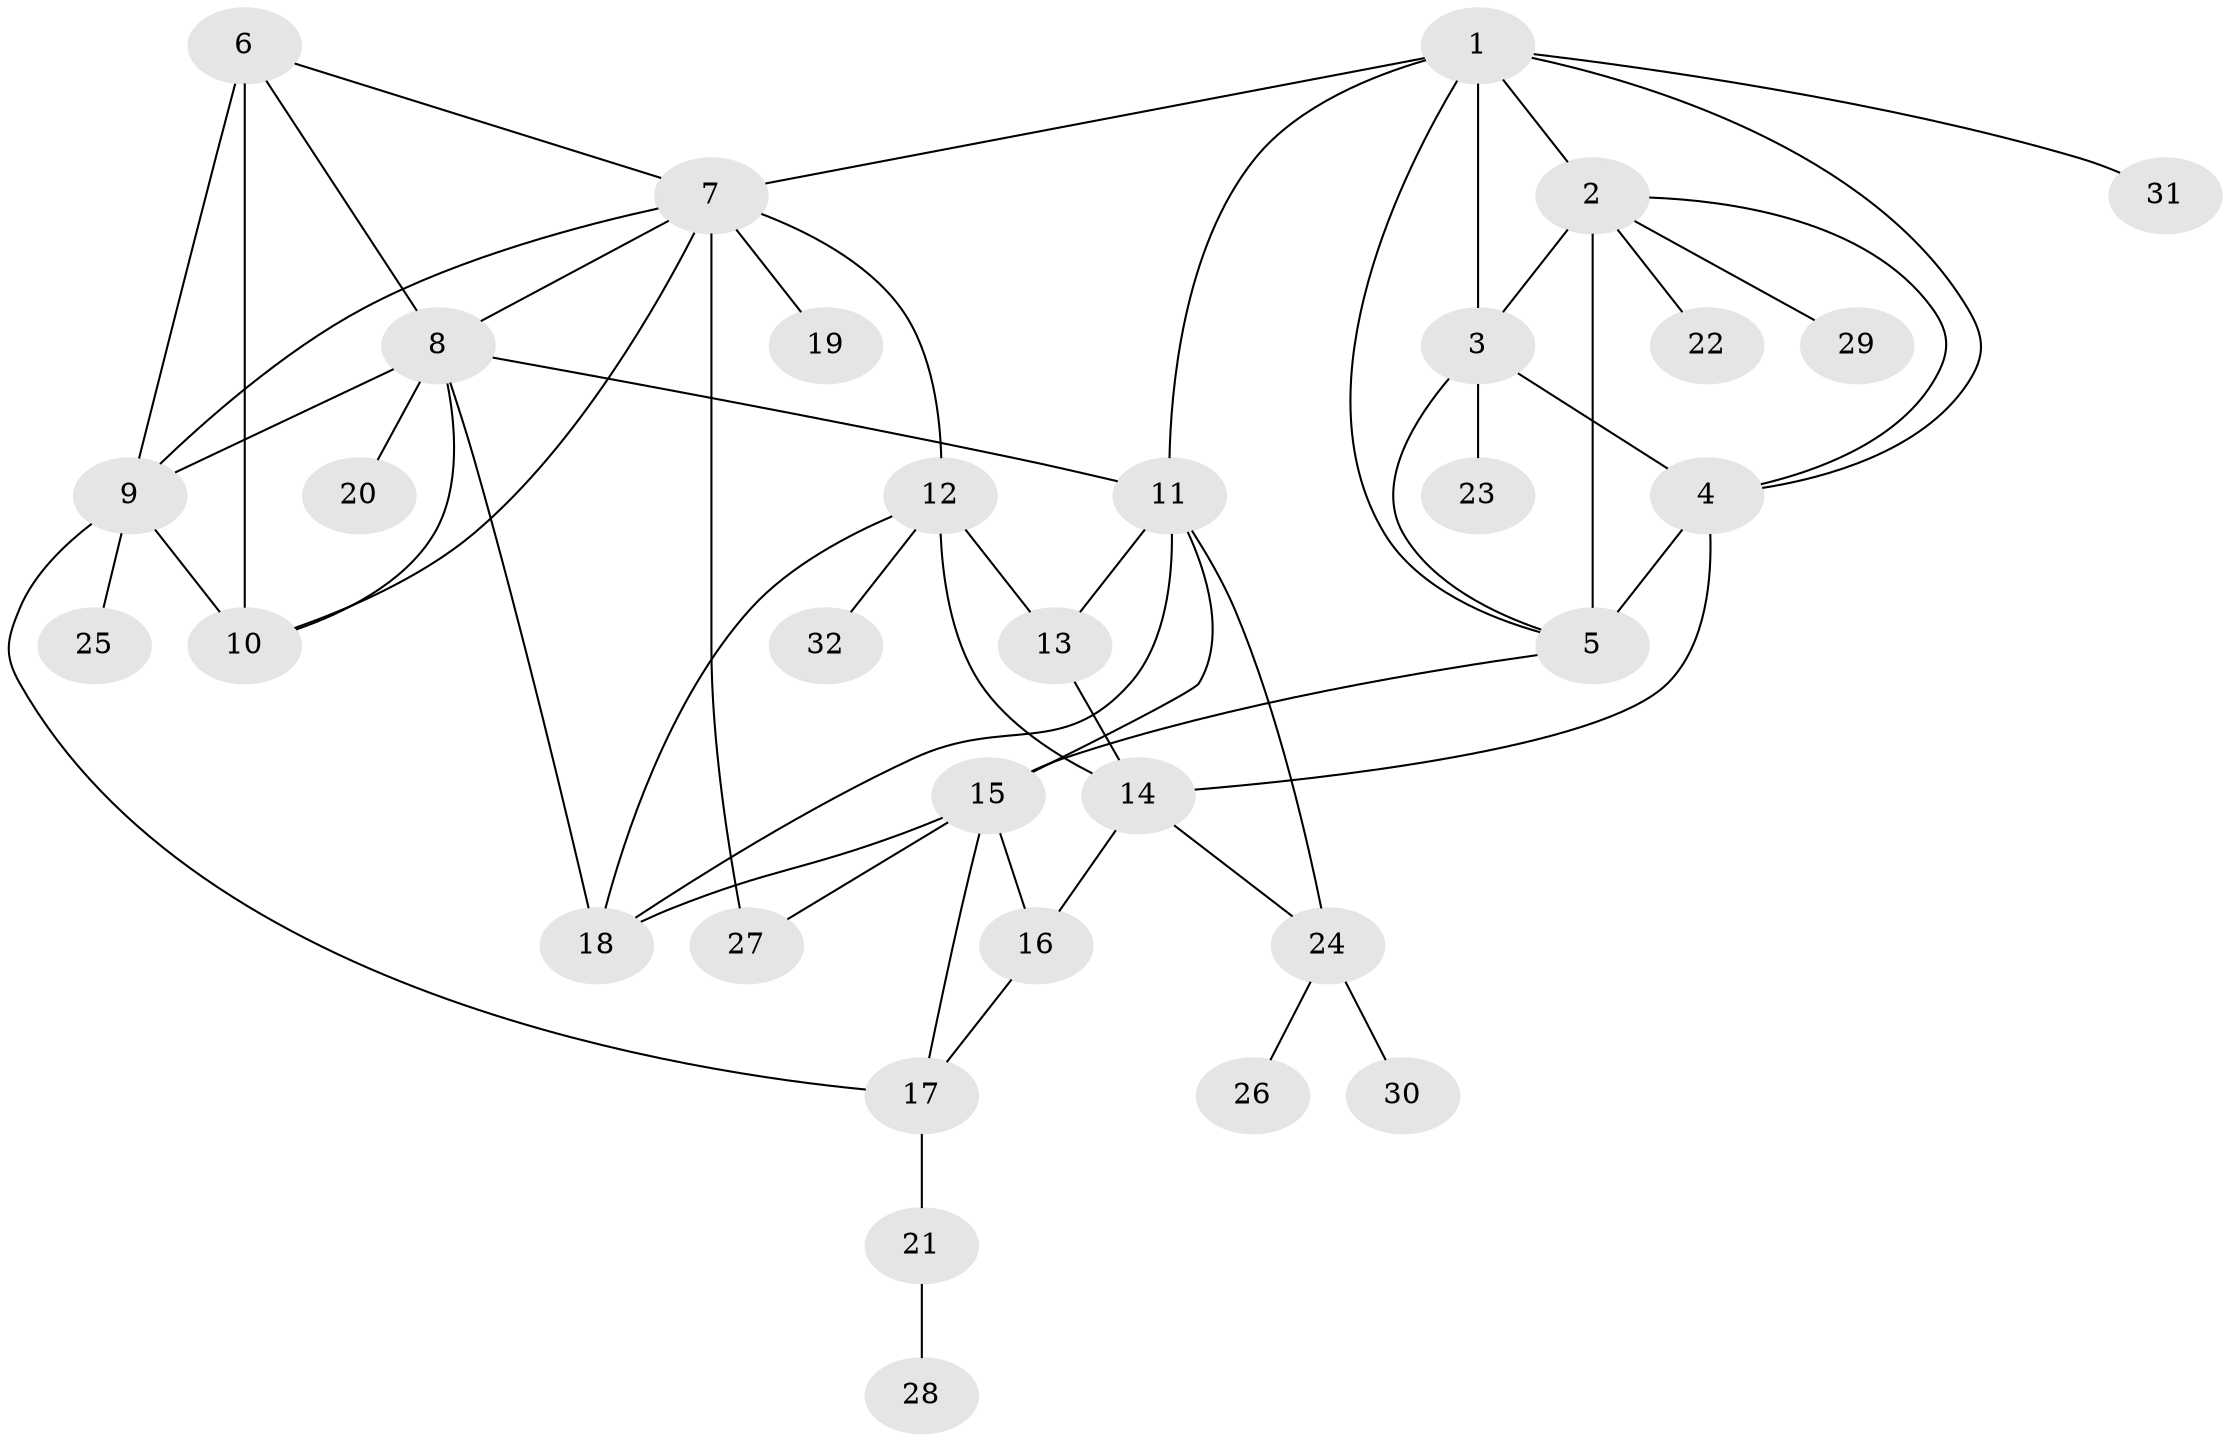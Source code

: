 // original degree distribution, {8: 0.03773584905660377, 13: 0.009433962264150943, 6: 0.02830188679245283, 5: 0.04716981132075472, 9: 0.02830188679245283, 11: 0.018867924528301886, 4: 0.03773584905660377, 7: 0.02830188679245283, 10: 0.018867924528301886, 3: 0.02830188679245283, 1: 0.5943396226415094, 2: 0.12264150943396226}
// Generated by graph-tools (version 1.1) at 2025/52/03/04/25 22:52:29]
// undirected, 32 vertices, 56 edges
graph export_dot {
  node [color=gray90,style=filled];
  1;
  2;
  3;
  4;
  5;
  6;
  7;
  8;
  9;
  10;
  11;
  12;
  13;
  14;
  15;
  16;
  17;
  18;
  19;
  20;
  21;
  22;
  23;
  24;
  25;
  26;
  27;
  28;
  29;
  30;
  31;
  32;
  1 -- 2 [weight=1.0];
  1 -- 3 [weight=1.0];
  1 -- 4 [weight=1.0];
  1 -- 5 [weight=1.0];
  1 -- 7 [weight=1.0];
  1 -- 11 [weight=1.0];
  1 -- 31 [weight=1.0];
  2 -- 3 [weight=1.0];
  2 -- 4 [weight=1.0];
  2 -- 5 [weight=7.0];
  2 -- 22 [weight=1.0];
  2 -- 29 [weight=1.0];
  3 -- 4 [weight=1.0];
  3 -- 5 [weight=1.0];
  3 -- 23 [weight=1.0];
  4 -- 5 [weight=1.0];
  4 -- 14 [weight=1.0];
  5 -- 15 [weight=1.0];
  6 -- 7 [weight=1.0];
  6 -- 8 [weight=1.0];
  6 -- 9 [weight=1.0];
  6 -- 10 [weight=5.0];
  7 -- 8 [weight=1.0];
  7 -- 9 [weight=1.0];
  7 -- 10 [weight=1.0];
  7 -- 12 [weight=1.0];
  7 -- 19 [weight=1.0];
  7 -- 27 [weight=3.0];
  8 -- 9 [weight=1.0];
  8 -- 10 [weight=1.0];
  8 -- 11 [weight=1.0];
  8 -- 18 [weight=1.0];
  8 -- 20 [weight=1.0];
  9 -- 10 [weight=1.0];
  9 -- 17 [weight=1.0];
  9 -- 25 [weight=1.0];
  11 -- 13 [weight=1.0];
  11 -- 15 [weight=1.0];
  11 -- 18 [weight=1.0];
  11 -- 24 [weight=4.0];
  12 -- 13 [weight=3.0];
  12 -- 14 [weight=3.0];
  12 -- 18 [weight=1.0];
  12 -- 32 [weight=3.0];
  13 -- 14 [weight=1.0];
  14 -- 16 [weight=1.0];
  14 -- 24 [weight=1.0];
  15 -- 16 [weight=3.0];
  15 -- 17 [weight=3.0];
  15 -- 18 [weight=1.0];
  15 -- 27 [weight=1.0];
  16 -- 17 [weight=1.0];
  17 -- 21 [weight=3.0];
  21 -- 28 [weight=1.0];
  24 -- 26 [weight=1.0];
  24 -- 30 [weight=1.0];
}

